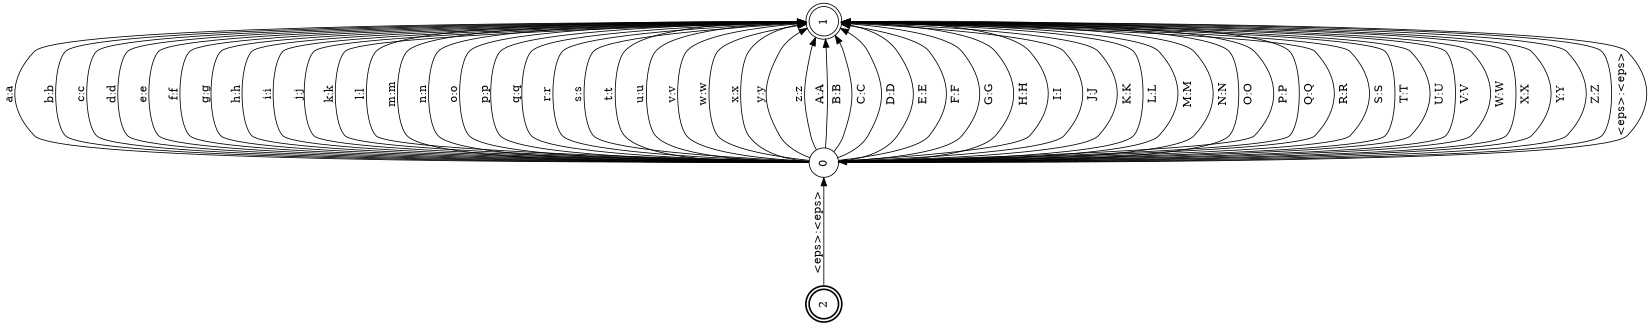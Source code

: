 digraph FST {
rankdir = LR;
size = "8.5,11";
label = "";
center = 1;
orientation = Landscape;
ranksep = "0.4";
nodesep = "0.25";
2 [label = "2", shape = doublecircle, style = bold, fontsize = 14]
	2 -> 0 [label = "<eps>:<eps>", fontsize = 14];
0 [label = "0", shape = circle, style = solid, fontsize = 14]
	0 -> 1 [label = "a:a", fontsize = 14];
	0 -> 1 [label = "b:b", fontsize = 14];
	0 -> 1 [label = "c:c", fontsize = 14];
	0 -> 1 [label = "d:d", fontsize = 14];
	0 -> 1 [label = "e:e", fontsize = 14];
	0 -> 1 [label = "f:f", fontsize = 14];
	0 -> 1 [label = "g:g", fontsize = 14];
	0 -> 1 [label = "h:h", fontsize = 14];
	0 -> 1 [label = "i:i", fontsize = 14];
	0 -> 1 [label = "j:j", fontsize = 14];
	0 -> 1 [label = "k:k", fontsize = 14];
	0 -> 1 [label = "l:l", fontsize = 14];
	0 -> 1 [label = "m:m", fontsize = 14];
	0 -> 1 [label = "n:n", fontsize = 14];
	0 -> 1 [label = "o:o", fontsize = 14];
	0 -> 1 [label = "p:p", fontsize = 14];
	0 -> 1 [label = "q:q", fontsize = 14];
	0 -> 1 [label = "r:r", fontsize = 14];
	0 -> 1 [label = "s:s", fontsize = 14];
	0 -> 1 [label = "t:t", fontsize = 14];
	0 -> 1 [label = "u:u", fontsize = 14];
	0 -> 1 [label = "v:v", fontsize = 14];
	0 -> 1 [label = "w:w", fontsize = 14];
	0 -> 1 [label = "x:x", fontsize = 14];
	0 -> 1 [label = "y:y", fontsize = 14];
	0 -> 1 [label = "z:z", fontsize = 14];
	0 -> 1 [label = "A:A", fontsize = 14];
	0 -> 1 [label = "B:B", fontsize = 14];
	0 -> 1 [label = "C:C", fontsize = 14];
	0 -> 1 [label = "D:D", fontsize = 14];
	0 -> 1 [label = "E:E", fontsize = 14];
	0 -> 1 [label = "F:F", fontsize = 14];
	0 -> 1 [label = "G:G", fontsize = 14];
	0 -> 1 [label = "H:H", fontsize = 14];
	0 -> 1 [label = "I:I", fontsize = 14];
	0 -> 1 [label = "J:J", fontsize = 14];
	0 -> 1 [label = "K:K", fontsize = 14];
	0 -> 1 [label = "L:L", fontsize = 14];
	0 -> 1 [label = "M:M", fontsize = 14];
	0 -> 1 [label = "N:N", fontsize = 14];
	0 -> 1 [label = "O:O", fontsize = 14];
	0 -> 1 [label = "P:P", fontsize = 14];
	0 -> 1 [label = "Q:Q", fontsize = 14];
	0 -> 1 [label = "R:R", fontsize = 14];
	0 -> 1 [label = "S:S", fontsize = 14];
	0 -> 1 [label = "T:T", fontsize = 14];
	0 -> 1 [label = "U:U", fontsize = 14];
	0 -> 1 [label = "V:V", fontsize = 14];
	0 -> 1 [label = "W:W", fontsize = 14];
	0 -> 1 [label = "X:X", fontsize = 14];
	0 -> 1 [label = "Y:Y", fontsize = 14];
	0 -> 1 [label = "Z:Z", fontsize = 14];
1 [label = "1", shape = doublecircle, style = solid, fontsize = 14]
	1 -> 0 [label = "<eps>:<eps>", fontsize = 14];
}
